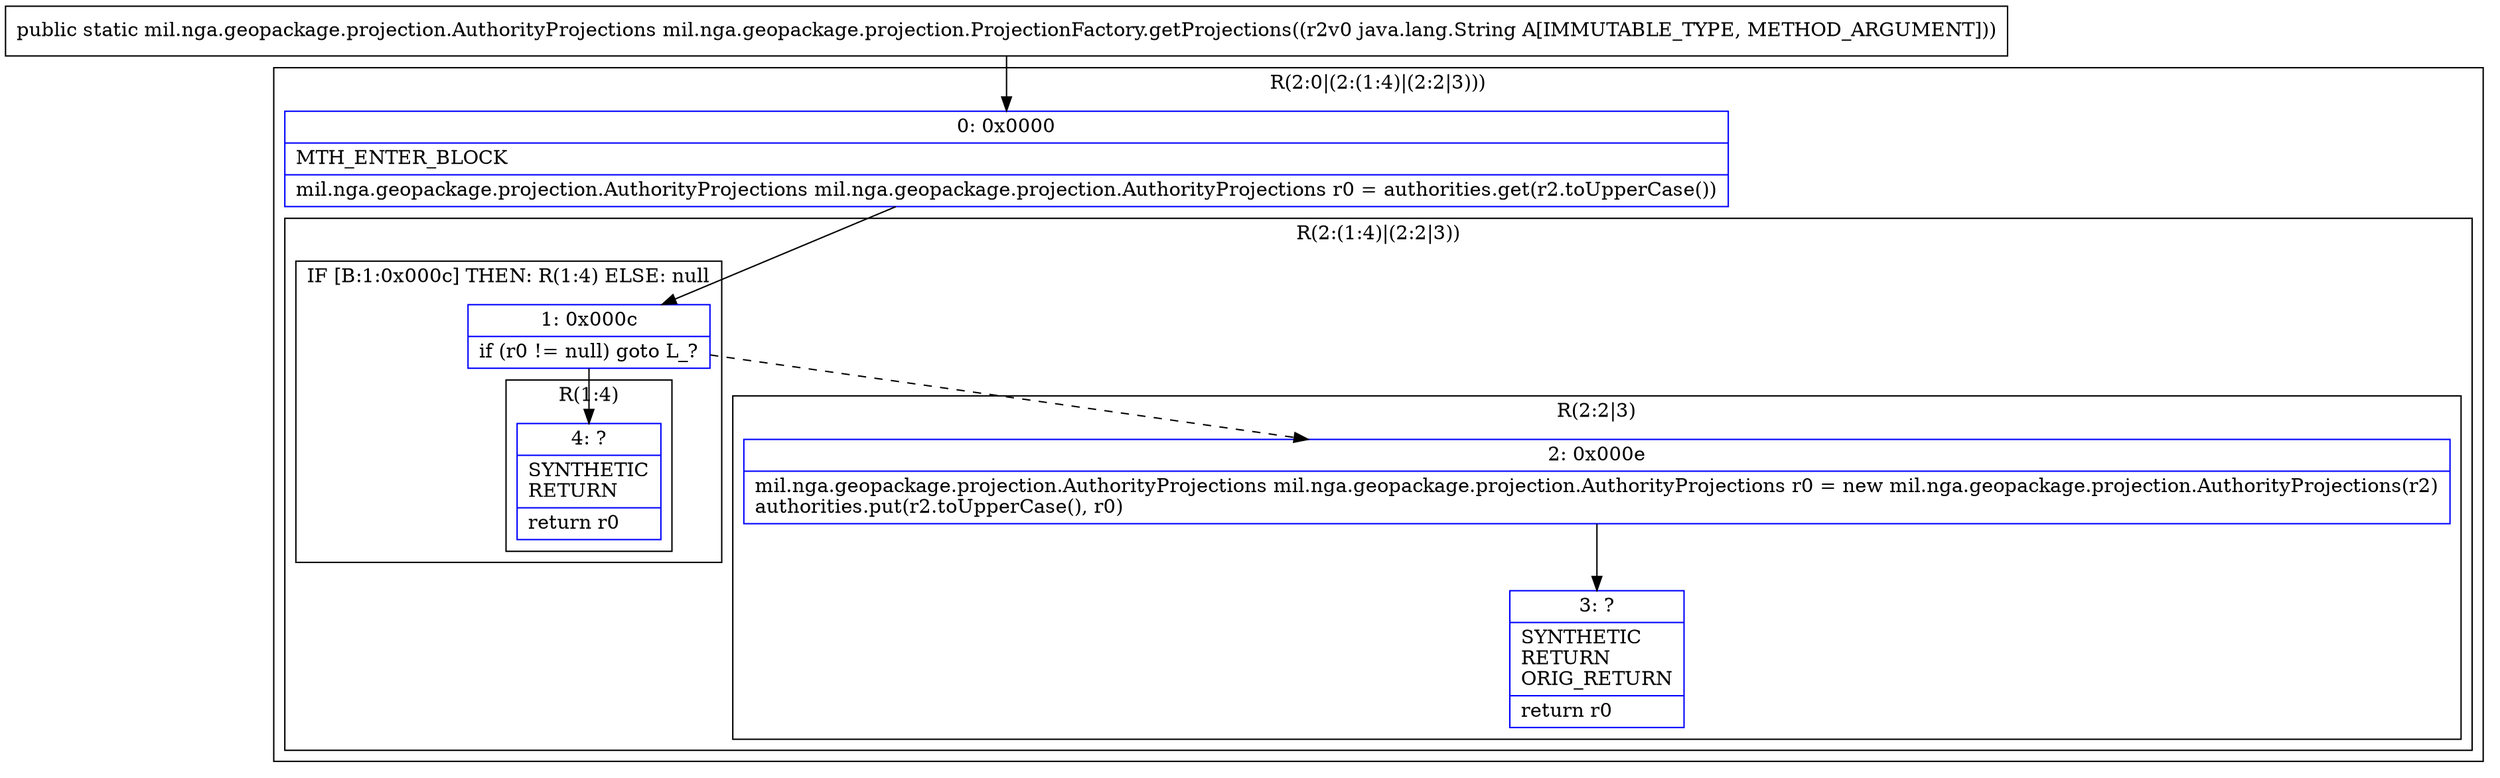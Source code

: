 digraph "CFG formil.nga.geopackage.projection.ProjectionFactory.getProjections(Ljava\/lang\/String;)Lmil\/nga\/geopackage\/projection\/AuthorityProjections;" {
subgraph cluster_Region_132957575 {
label = "R(2:0|(2:(1:4)|(2:2|3)))";
node [shape=record,color=blue];
Node_0 [shape=record,label="{0\:\ 0x0000|MTH_ENTER_BLOCK\l|mil.nga.geopackage.projection.AuthorityProjections mil.nga.geopackage.projection.AuthorityProjections r0 = authorities.get(r2.toUpperCase())\l}"];
subgraph cluster_Region_251450832 {
label = "R(2:(1:4)|(2:2|3))";
node [shape=record,color=blue];
subgraph cluster_IfRegion_1964364984 {
label = "IF [B:1:0x000c] THEN: R(1:4) ELSE: null";
node [shape=record,color=blue];
Node_1 [shape=record,label="{1\:\ 0x000c|if (r0 != null) goto L_?\l}"];
subgraph cluster_Region_903351217 {
label = "R(1:4)";
node [shape=record,color=blue];
Node_4 [shape=record,label="{4\:\ ?|SYNTHETIC\lRETURN\l|return r0\l}"];
}
}
subgraph cluster_Region_661136874 {
label = "R(2:2|3)";
node [shape=record,color=blue];
Node_2 [shape=record,label="{2\:\ 0x000e|mil.nga.geopackage.projection.AuthorityProjections mil.nga.geopackage.projection.AuthorityProjections r0 = new mil.nga.geopackage.projection.AuthorityProjections(r2)\lauthorities.put(r2.toUpperCase(), r0)\l}"];
Node_3 [shape=record,label="{3\:\ ?|SYNTHETIC\lRETURN\lORIG_RETURN\l|return r0\l}"];
}
}
}
MethodNode[shape=record,label="{public static mil.nga.geopackage.projection.AuthorityProjections mil.nga.geopackage.projection.ProjectionFactory.getProjections((r2v0 java.lang.String A[IMMUTABLE_TYPE, METHOD_ARGUMENT])) }"];
MethodNode -> Node_0;
Node_0 -> Node_1;
Node_1 -> Node_2[style=dashed];
Node_1 -> Node_4;
Node_2 -> Node_3;
}

